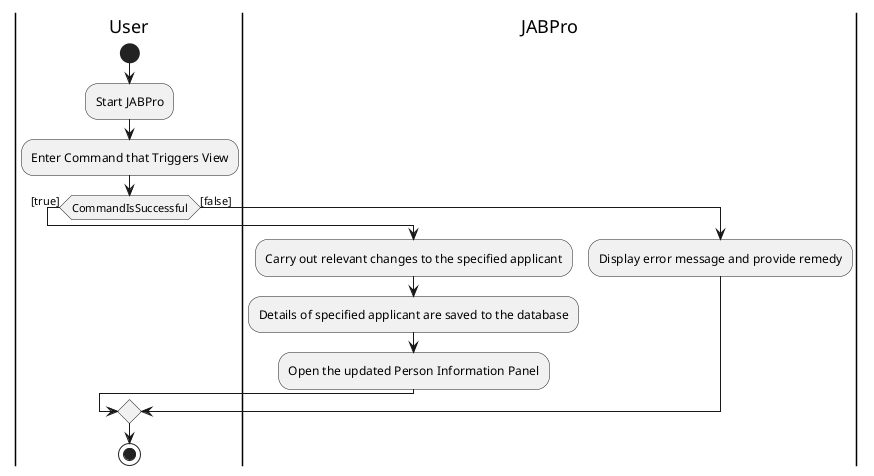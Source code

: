 @startuml
'https://plantuml.com/activity-diagram-beta
|User|
start
:Start JABPro;
:Enter Command that Triggers View;
if (CommandIsSuccessful) then ([true])
  |JABPro|
  :Carry out relevant changes to the specified applicant;
  |JABPro|
  :Details of specified applicant are saved to the database;

  |JABPro|
  :Open the updated Person Information Panel;
  |User|
else ([false])
  |JABPro|
  :Display error message and provide remedy;
  |User|

endif

stop

@enduml
